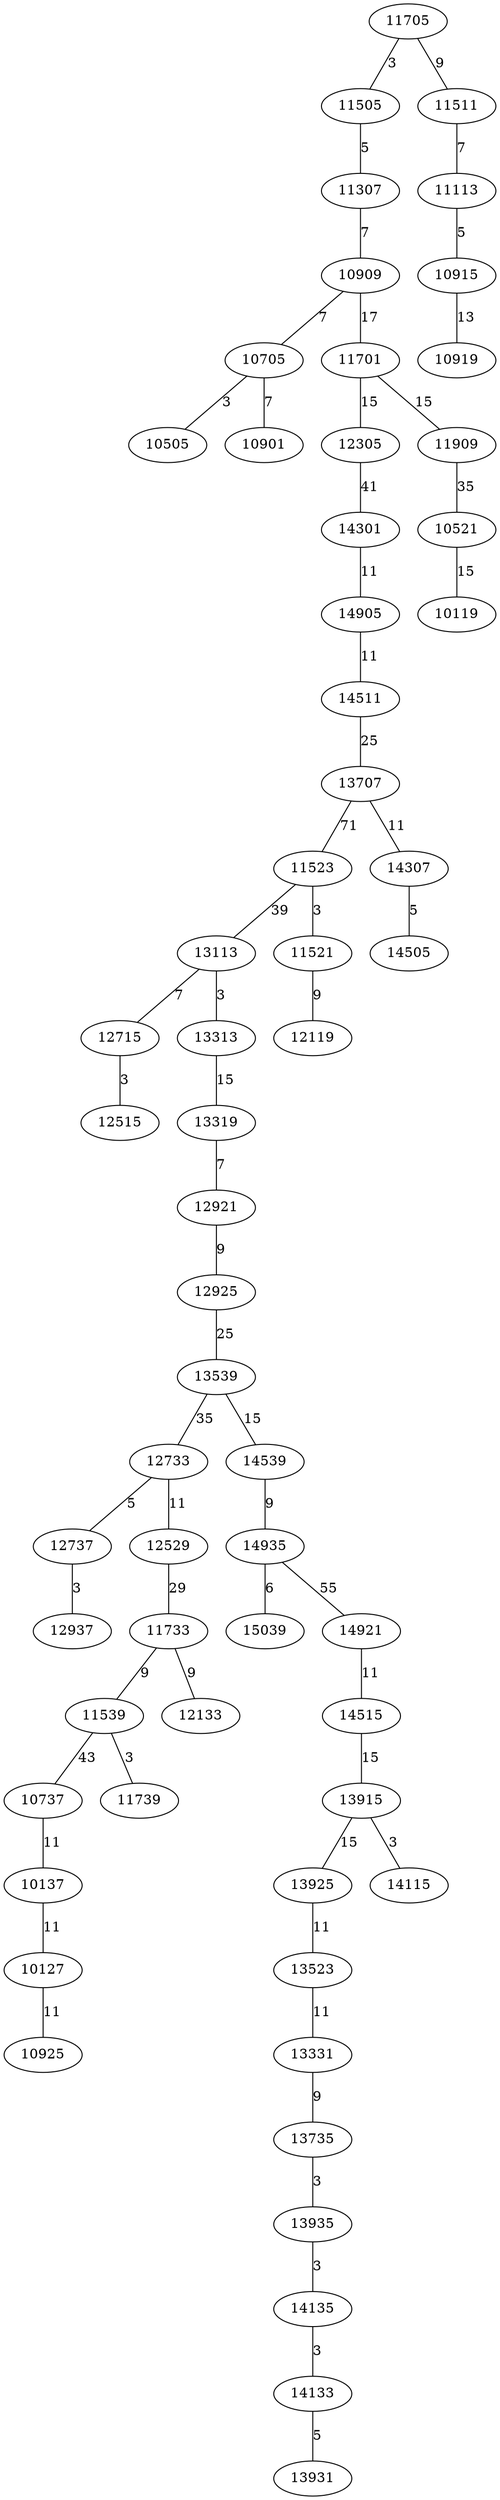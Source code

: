 graph chemin {

	11705 -- 11505 [label=3]
	11705 -- 11511 [label=9]
	11505 -- 11307 [label=5]
	11307 -- 10909 [label=7]
	10909 -- 10705 [label=7]
	10909 -- 11701 [label=17]
	10705 -- 10505 [label=3]
	10705 -- 10901 [label=7]
	11701 -- 12305 [label=15]
	11701 -- 11909 [label=15]
	12305 -- 14301 [label=41]
	14301 -- 14905 [label=11]
	14905 -- 14511 [label=11]
	14511 -- 13707 [label=25]
	13707 -- 11523 [label=71]
	13707 -- 14307 [label=11]
	11523 -- 13113 [label=39]
	11523 -- 11521 [label=3]
	13113 -- 12715 [label=7]
	13113 -- 13313 [label=3]
	12715 -- 12515 [label=3]
	13313 -- 13319 [label=15]
	13319 -- 12921 [label=7]
	12921 -- 12925 [label=9]
	12925 -- 13539 [label=25]
	13539 -- 12733 [label=35]
	13539 -- 14539 [label=15]
	12733 -- 12737 [label=5]
	12733 -- 12529 [label=11]
	12737 -- 12937 [label=3]
	12529 -- 11733 [label=29]
	11733 -- 11539 [label=9]
	11733 -- 12133 [label=9]
	11539 -- 10737 [label=43]
	11539 -- 11739 [label=3]
	10737 -- 10137 [label=11]
	10137 -- 10127 [label=11]
	10127 -- 10925 [label=11]
	14539 -- 14935 [label=9]
	14935 -- 15039 [label=6]
	14935 -- 14921 [label=55]
	14921 -- 14515 [label=11]
	14515 -- 13915 [label=15]
	13915 -- 13925 [label=15]
	13915 -- 14115 [label=3]
	13925 -- 13523 [label=11]
	13523 -- 13331 [label=11]
	13331 -- 13735 [label=9]
	13735 -- 13935 [label=3]
	13935 -- 14135 [label=3]
	14135 -- 14133 [label=3]
	14133 -- 13931 [label=5]
	11521 -- 12119 [label=9]
	14307 -- 14505 [label=5]
	11909 -- 10521 [label=35]
	10521 -- 10119 [label=15]
	11511 -- 11113 [label=7]
	11113 -- 10915 [label=5]
	10915 -- 10919 [label=13]

}
